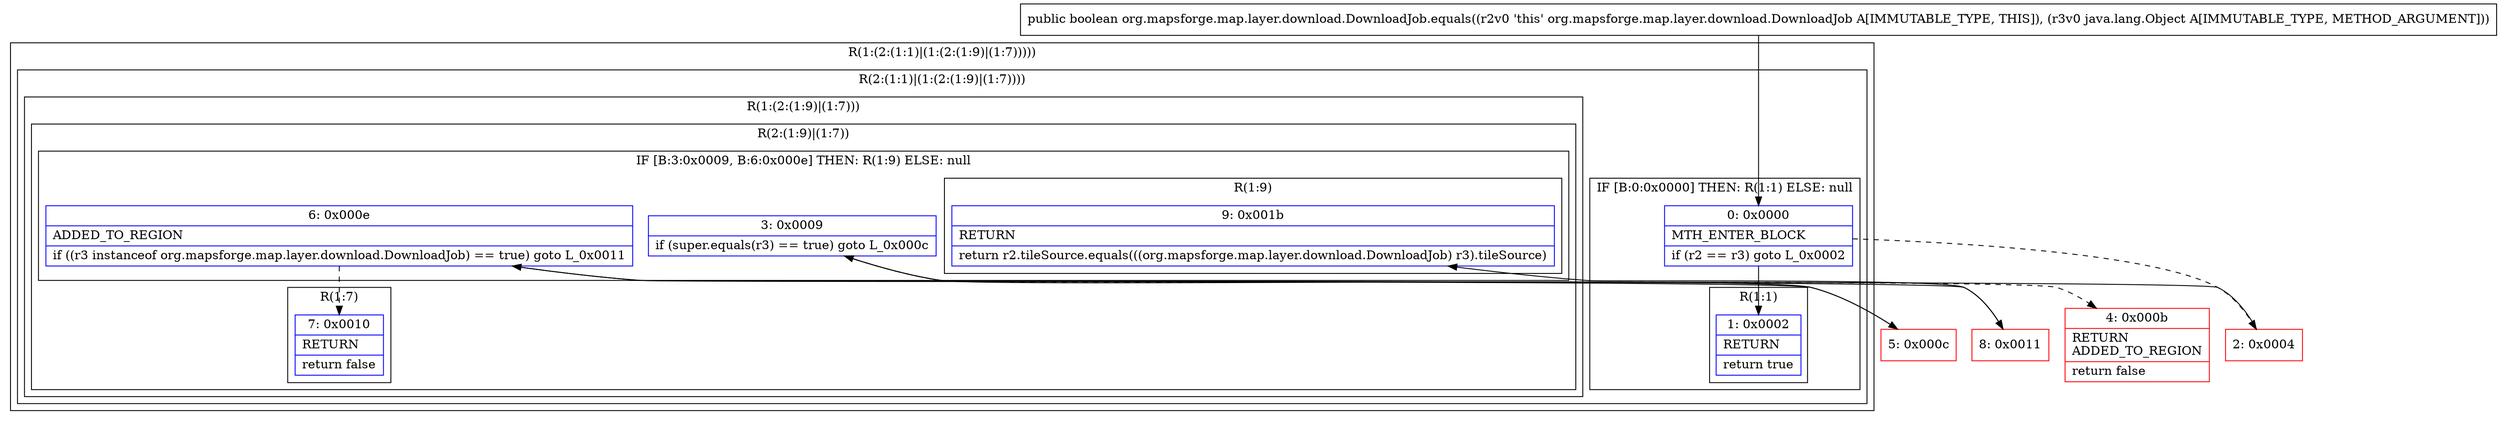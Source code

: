 digraph "CFG fororg.mapsforge.map.layer.download.DownloadJob.equals(Ljava\/lang\/Object;)Z" {
subgraph cluster_Region_1768542840 {
label = "R(1:(2:(1:1)|(1:(2:(1:9)|(1:7)))))";
node [shape=record,color=blue];
subgraph cluster_Region_863942971 {
label = "R(2:(1:1)|(1:(2:(1:9)|(1:7))))";
node [shape=record,color=blue];
subgraph cluster_IfRegion_276783429 {
label = "IF [B:0:0x0000] THEN: R(1:1) ELSE: null";
node [shape=record,color=blue];
Node_0 [shape=record,label="{0\:\ 0x0000|MTH_ENTER_BLOCK\l|if (r2 == r3) goto L_0x0002\l}"];
subgraph cluster_Region_1817503196 {
label = "R(1:1)";
node [shape=record,color=blue];
Node_1 [shape=record,label="{1\:\ 0x0002|RETURN\l|return true\l}"];
}
}
subgraph cluster_Region_1267269692 {
label = "R(1:(2:(1:9)|(1:7)))";
node [shape=record,color=blue];
subgraph cluster_Region_226025239 {
label = "R(2:(1:9)|(1:7))";
node [shape=record,color=blue];
subgraph cluster_IfRegion_1718018740 {
label = "IF [B:3:0x0009, B:6:0x000e] THEN: R(1:9) ELSE: null";
node [shape=record,color=blue];
Node_3 [shape=record,label="{3\:\ 0x0009|if (super.equals(r3) == true) goto L_0x000c\l}"];
Node_6 [shape=record,label="{6\:\ 0x000e|ADDED_TO_REGION\l|if ((r3 instanceof org.mapsforge.map.layer.download.DownloadJob) == true) goto L_0x0011\l}"];
subgraph cluster_Region_769102241 {
label = "R(1:9)";
node [shape=record,color=blue];
Node_9 [shape=record,label="{9\:\ 0x001b|RETURN\l|return r2.tileSource.equals(((org.mapsforge.map.layer.download.DownloadJob) r3).tileSource)\l}"];
}
}
subgraph cluster_Region_777841863 {
label = "R(1:7)";
node [shape=record,color=blue];
Node_7 [shape=record,label="{7\:\ 0x0010|RETURN\l|return false\l}"];
}
}
}
}
}
Node_2 [shape=record,color=red,label="{2\:\ 0x0004}"];
Node_4 [shape=record,color=red,label="{4\:\ 0x000b|RETURN\lADDED_TO_REGION\l|return false\l}"];
Node_5 [shape=record,color=red,label="{5\:\ 0x000c}"];
Node_8 [shape=record,color=red,label="{8\:\ 0x0011}"];
MethodNode[shape=record,label="{public boolean org.mapsforge.map.layer.download.DownloadJob.equals((r2v0 'this' org.mapsforge.map.layer.download.DownloadJob A[IMMUTABLE_TYPE, THIS]), (r3v0 java.lang.Object A[IMMUTABLE_TYPE, METHOD_ARGUMENT])) }"];
MethodNode -> Node_0;
Node_0 -> Node_1;
Node_0 -> Node_2[style=dashed];
Node_3 -> Node_4[style=dashed];
Node_3 -> Node_5;
Node_6 -> Node_7[style=dashed];
Node_6 -> Node_8;
Node_2 -> Node_3;
Node_5 -> Node_6;
Node_8 -> Node_9;
}

